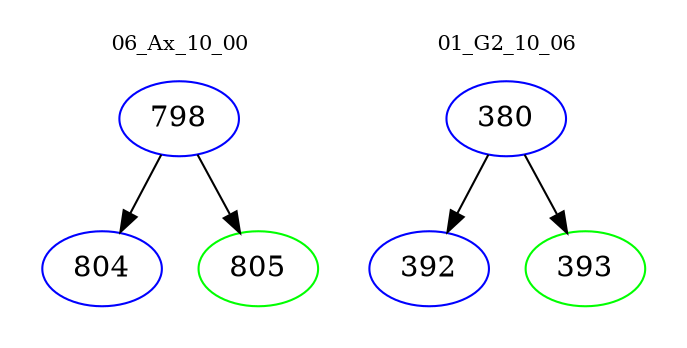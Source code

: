 digraph{
subgraph cluster_0 {
color = white
label = "06_Ax_10_00";
fontsize=10;
T0_798 [label="798", color="blue"]
T0_798 -> T0_804 [color="black"]
T0_804 [label="804", color="blue"]
T0_798 -> T0_805 [color="black"]
T0_805 [label="805", color="green"]
}
subgraph cluster_1 {
color = white
label = "01_G2_10_06";
fontsize=10;
T1_380 [label="380", color="blue"]
T1_380 -> T1_392 [color="black"]
T1_392 [label="392", color="blue"]
T1_380 -> T1_393 [color="black"]
T1_393 [label="393", color="green"]
}
}
